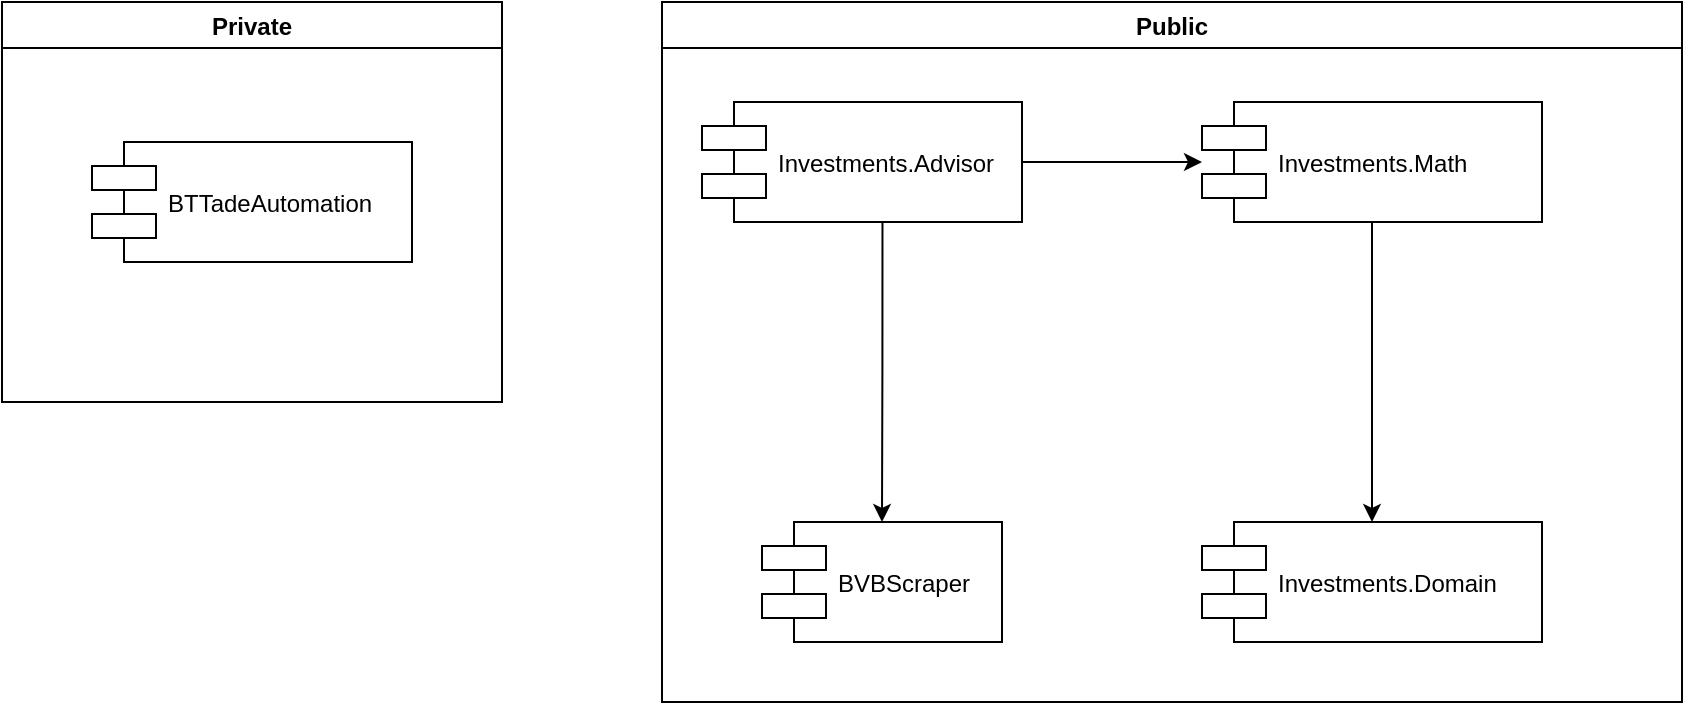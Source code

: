 <mxfile version="12.2.3" type="github" pages="1">
  <diagram id="41vX9rhFFut6uzJ6-qbA" name="Page-1">
    <mxGraphModel dx="1422" dy="762" grid="1" gridSize="10" guides="1" tooltips="1" connect="1" arrows="1" fold="1" page="1" pageScale="1" pageWidth="1100" pageHeight="850" math="0" shadow="0">
      <root>
        <mxCell id="0"/>
        <mxCell id="1" parent="0"/>
        <mxCell id="7ri1AV-WvSs6LCoEwiD--1" value="Private" style="swimlane;" parent="1" vertex="1">
          <mxGeometry x="150" y="120" width="250" height="200" as="geometry"/>
        </mxCell>
        <mxCell id="7ri1AV-WvSs6LCoEwiD--2" value="BTTadeAutomation" style="shape=component;align=left;spacingLeft=36;" parent="7ri1AV-WvSs6LCoEwiD--1" vertex="1">
          <mxGeometry x="45" y="70" width="160" height="60" as="geometry"/>
        </mxCell>
        <mxCell id="7ri1AV-WvSs6LCoEwiD--3" value="Public" style="swimlane;" parent="1" vertex="1">
          <mxGeometry x="480" y="120" width="510" height="350" as="geometry"/>
        </mxCell>
        <mxCell id="7ri1AV-WvSs6LCoEwiD--4" style="edgeStyle=orthogonalEdgeStyle;rounded=0;orthogonalLoop=1;jettySize=auto;html=1;exitX=0.564;exitY=0.983;exitDx=0;exitDy=0;exitPerimeter=0;" parent="7ri1AV-WvSs6LCoEwiD--3" source="7ri1AV-WvSs6LCoEwiD--6" target="7ri1AV-WvSs6LCoEwiD--7" edge="1">
          <mxGeometry relative="1" as="geometry"/>
        </mxCell>
        <mxCell id="NeAUsPNr-Mzq_WvukZe7-3" style="edgeStyle=orthogonalEdgeStyle;rounded=0;orthogonalLoop=1;jettySize=auto;html=1;exitX=1;exitY=0.5;exitDx=0;exitDy=0;" edge="1" parent="7ri1AV-WvSs6LCoEwiD--3" source="7ri1AV-WvSs6LCoEwiD--6" target="7ri1AV-WvSs6LCoEwiD--8">
          <mxGeometry relative="1" as="geometry"/>
        </mxCell>
        <mxCell id="7ri1AV-WvSs6LCoEwiD--6" value="Investments.Advisor" style="shape=component;align=left;spacingLeft=36;" parent="7ri1AV-WvSs6LCoEwiD--3" vertex="1">
          <mxGeometry x="20" y="50" width="160" height="60" as="geometry"/>
        </mxCell>
        <mxCell id="7ri1AV-WvSs6LCoEwiD--7" value="BVBScraper" style="shape=component;align=left;spacingLeft=36;" parent="7ri1AV-WvSs6LCoEwiD--3" vertex="1">
          <mxGeometry x="50" y="260" width="120" height="60" as="geometry"/>
        </mxCell>
        <mxCell id="NeAUsPNr-Mzq_WvukZe7-2" style="edgeStyle=orthogonalEdgeStyle;rounded=0;orthogonalLoop=1;jettySize=auto;html=1;" edge="1" parent="7ri1AV-WvSs6LCoEwiD--3" source="7ri1AV-WvSs6LCoEwiD--8" target="NeAUsPNr-Mzq_WvukZe7-1">
          <mxGeometry relative="1" as="geometry"/>
        </mxCell>
        <mxCell id="7ri1AV-WvSs6LCoEwiD--8" value="Investments.Math" style="shape=component;align=left;spacingLeft=36;" parent="7ri1AV-WvSs6LCoEwiD--3" vertex="1">
          <mxGeometry x="270" y="50" width="170" height="60" as="geometry"/>
        </mxCell>
        <mxCell id="NeAUsPNr-Mzq_WvukZe7-1" value="Investments.Domain" style="shape=component;align=left;spacingLeft=36;" vertex="1" parent="7ri1AV-WvSs6LCoEwiD--3">
          <mxGeometry x="270" y="260" width="170" height="60" as="geometry"/>
        </mxCell>
      </root>
    </mxGraphModel>
  </diagram>
</mxfile>
